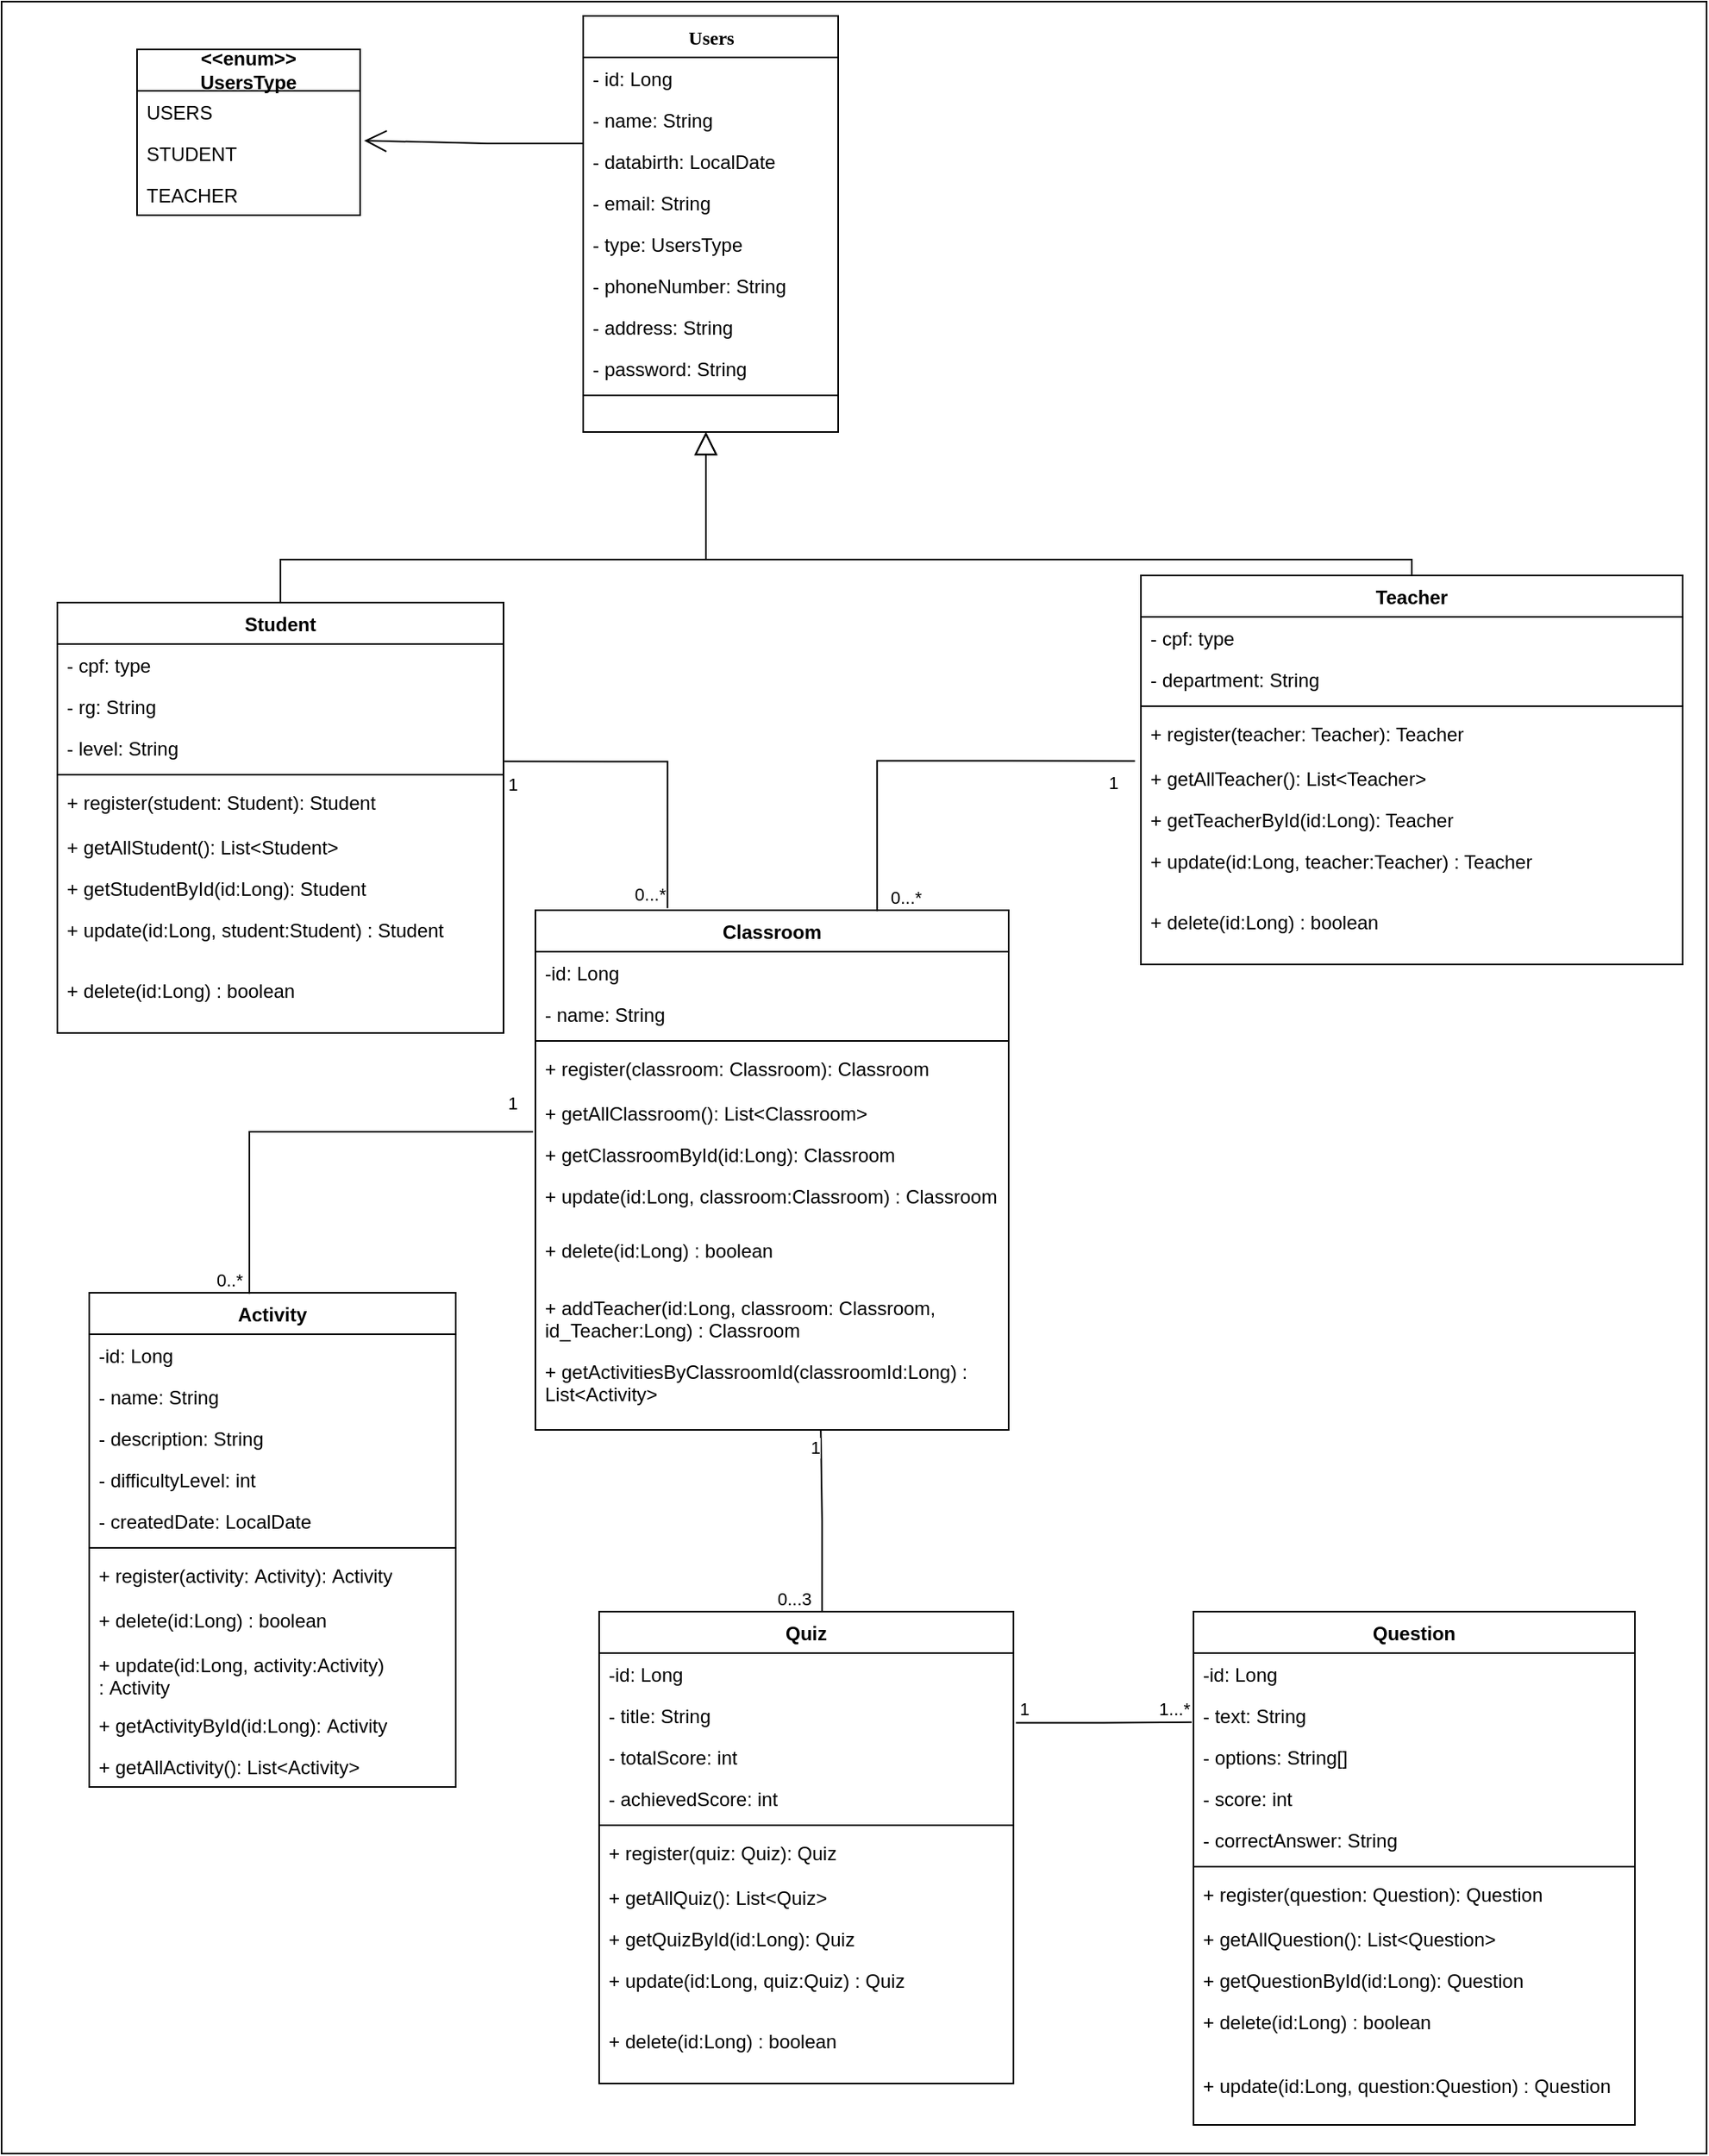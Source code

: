 <mxfile version="24.8.9">
  <diagram name="Page-1" id="6133507b-19e7-1e82-6fc7-422aa6c4b21f">
    <mxGraphModel dx="903" dy="451" grid="1" gridSize="10" guides="1" tooltips="1" connect="1" arrows="1" fold="1" page="1" pageScale="1" pageWidth="1100" pageHeight="850" background="none" math="0" shadow="0">
      <root>
        <mxCell id="0" />
        <mxCell id="1" parent="0" />
        <mxCell id="iZ3nbapMv2YWpdFZGIDC-131" value="" style="rounded=0;whiteSpace=wrap;html=1;" vertex="1" parent="1">
          <mxGeometry x="15" width="1070" height="1350" as="geometry" />
        </mxCell>
        <mxCell id="78961159f06e98e8-95" value="Users" style="swimlane;html=1;fontStyle=1;align=center;verticalAlign=top;childLayout=stackLayout;horizontal=1;startSize=26;horizontalStack=0;resizeParent=1;resizeLast=0;collapsible=1;marginBottom=0;swimlaneFillColor=#ffffff;rounded=0;shadow=0;comic=0;labelBackgroundColor=none;strokeWidth=1;fillColor=none;fontFamily=Verdana;fontSize=12" parent="1" vertex="1">
          <mxGeometry x="380" y="9" width="160" height="261" as="geometry" />
        </mxCell>
        <mxCell id="78961159f06e98e8-96" value="- id: Long" style="text;html=1;strokeColor=none;fillColor=none;align=left;verticalAlign=top;spacingLeft=4;spacingRight=4;whiteSpace=wrap;overflow=hidden;rotatable=0;points=[[0,0.5],[1,0.5]];portConstraint=eastwest;" parent="78961159f06e98e8-95" vertex="1">
          <mxGeometry y="26" width="160" height="26" as="geometry" />
        </mxCell>
        <mxCell id="78961159f06e98e8-102" value="- name: String" style="text;html=1;strokeColor=none;fillColor=none;align=left;verticalAlign=top;spacingLeft=4;spacingRight=4;whiteSpace=wrap;overflow=hidden;rotatable=0;points=[[0,0.5],[1,0.5]];portConstraint=eastwest;" parent="78961159f06e98e8-95" vertex="1">
          <mxGeometry y="52" width="160" height="26" as="geometry" />
        </mxCell>
        <mxCell id="iZ3nbapMv2YWpdFZGIDC-1" value="- databirth: LocalDate" style="text;html=1;strokeColor=none;fillColor=none;align=left;verticalAlign=top;spacingLeft=4;spacingRight=4;whiteSpace=wrap;overflow=hidden;rotatable=0;points=[[0,0.5],[1,0.5]];portConstraint=eastwest;" vertex="1" parent="78961159f06e98e8-95">
          <mxGeometry y="78" width="160" height="26" as="geometry" />
        </mxCell>
        <mxCell id="iZ3nbapMv2YWpdFZGIDC-3" value="- email: String" style="text;html=1;strokeColor=none;fillColor=none;align=left;verticalAlign=top;spacingLeft=4;spacingRight=4;whiteSpace=wrap;overflow=hidden;rotatable=0;points=[[0,0.5],[1,0.5]];portConstraint=eastwest;" vertex="1" parent="78961159f06e98e8-95">
          <mxGeometry y="104" width="160" height="26" as="geometry" />
        </mxCell>
        <mxCell id="iZ3nbapMv2YWpdFZGIDC-4" value="- type: UsersType" style="text;html=1;strokeColor=none;fillColor=none;align=left;verticalAlign=top;spacingLeft=4;spacingRight=4;whiteSpace=wrap;overflow=hidden;rotatable=0;points=[[0,0.5],[1,0.5]];portConstraint=eastwest;" vertex="1" parent="78961159f06e98e8-95">
          <mxGeometry y="130" width="160" height="26" as="geometry" />
        </mxCell>
        <mxCell id="iZ3nbapMv2YWpdFZGIDC-5" value="- phoneNumber: String" style="text;html=1;strokeColor=none;fillColor=none;align=left;verticalAlign=top;spacingLeft=4;spacingRight=4;whiteSpace=wrap;overflow=hidden;rotatable=0;points=[[0,0.5],[1,0.5]];portConstraint=eastwest;" vertex="1" parent="78961159f06e98e8-95">
          <mxGeometry y="156" width="160" height="26" as="geometry" />
        </mxCell>
        <mxCell id="iZ3nbapMv2YWpdFZGIDC-6" value="- address: String" style="text;html=1;strokeColor=none;fillColor=none;align=left;verticalAlign=top;spacingLeft=4;spacingRight=4;whiteSpace=wrap;overflow=hidden;rotatable=0;points=[[0,0.5],[1,0.5]];portConstraint=eastwest;" vertex="1" parent="78961159f06e98e8-95">
          <mxGeometry y="182" width="160" height="26" as="geometry" />
        </mxCell>
        <mxCell id="iZ3nbapMv2YWpdFZGIDC-2" value="- password: String" style="text;html=1;strokeColor=none;fillColor=none;align=left;verticalAlign=top;spacingLeft=4;spacingRight=4;whiteSpace=wrap;overflow=hidden;rotatable=0;points=[[0,0.5],[1,0.5]];portConstraint=eastwest;" vertex="1" parent="78961159f06e98e8-95">
          <mxGeometry y="208" width="160" height="26" as="geometry" />
        </mxCell>
        <mxCell id="78961159f06e98e8-103" value="" style="line;html=1;strokeWidth=1;fillColor=none;align=left;verticalAlign=middle;spacingTop=-1;spacingLeft=3;spacingRight=3;rotatable=0;labelPosition=right;points=[];portConstraint=eastwest;" parent="78961159f06e98e8-95" vertex="1">
          <mxGeometry y="234" width="160" height="8" as="geometry" />
        </mxCell>
        <mxCell id="iZ3nbapMv2YWpdFZGIDC-7" value="Teacher&lt;div&gt;&lt;br&gt;&lt;/div&gt;" style="swimlane;fontStyle=1;align=center;verticalAlign=top;childLayout=stackLayout;horizontal=1;startSize=26;horizontalStack=0;resizeParent=1;resizeParentMax=0;resizeLast=0;collapsible=1;marginBottom=0;whiteSpace=wrap;html=1;" vertex="1" parent="1">
          <mxGeometry x="730" y="360" width="340" height="244" as="geometry" />
        </mxCell>
        <mxCell id="iZ3nbapMv2YWpdFZGIDC-8" value="- cpf: type" style="text;strokeColor=none;fillColor=none;align=left;verticalAlign=top;spacingLeft=4;spacingRight=4;overflow=hidden;rotatable=0;points=[[0,0.5],[1,0.5]];portConstraint=eastwest;whiteSpace=wrap;html=1;" vertex="1" parent="iZ3nbapMv2YWpdFZGIDC-7">
          <mxGeometry y="26" width="340" height="26" as="geometry" />
        </mxCell>
        <mxCell id="iZ3nbapMv2YWpdFZGIDC-11" value="- department: String" style="text;strokeColor=none;fillColor=none;align=left;verticalAlign=top;spacingLeft=4;spacingRight=4;overflow=hidden;rotatable=0;points=[[0,0.5],[1,0.5]];portConstraint=eastwest;whiteSpace=wrap;html=1;" vertex="1" parent="iZ3nbapMv2YWpdFZGIDC-7">
          <mxGeometry y="52" width="340" height="26" as="geometry" />
        </mxCell>
        <mxCell id="iZ3nbapMv2YWpdFZGIDC-9" value="" style="line;strokeWidth=1;fillColor=none;align=left;verticalAlign=middle;spacingTop=-1;spacingLeft=3;spacingRight=3;rotatable=0;labelPosition=right;points=[];portConstraint=eastwest;strokeColor=inherit;" vertex="1" parent="iZ3nbapMv2YWpdFZGIDC-7">
          <mxGeometry y="78" width="340" height="8" as="geometry" />
        </mxCell>
        <mxCell id="iZ3nbapMv2YWpdFZGIDC-88" value="+ register(teacher: Teacher): Teacher" style="text;strokeColor=none;fillColor=none;align=left;verticalAlign=top;spacingLeft=4;spacingRight=4;overflow=hidden;rotatable=0;points=[[0,0.5],[1,0.5]];portConstraint=eastwest;whiteSpace=wrap;html=1;" vertex="1" parent="iZ3nbapMv2YWpdFZGIDC-7">
          <mxGeometry y="86" width="340" height="28" as="geometry" />
        </mxCell>
        <mxCell id="iZ3nbapMv2YWpdFZGIDC-89" value="+ getAllTeacher(): List&amp;lt;Teacher&amp;gt;" style="text;strokeColor=none;fillColor=none;align=left;verticalAlign=top;spacingLeft=4;spacingRight=4;overflow=hidden;rotatable=0;points=[[0,0.5],[1,0.5]];portConstraint=eastwest;whiteSpace=wrap;html=1;" vertex="1" parent="iZ3nbapMv2YWpdFZGIDC-7">
          <mxGeometry y="114" width="340" height="26" as="geometry" />
        </mxCell>
        <mxCell id="iZ3nbapMv2YWpdFZGIDC-90" value="+ getTeacherById(id:Long): Teacher" style="text;strokeColor=none;fillColor=none;align=left;verticalAlign=top;spacingLeft=4;spacingRight=4;overflow=hidden;rotatable=0;points=[[0,0.5],[1,0.5]];portConstraint=eastwest;whiteSpace=wrap;html=1;" vertex="1" parent="iZ3nbapMv2YWpdFZGIDC-7">
          <mxGeometry y="140" width="340" height="26" as="geometry" />
        </mxCell>
        <mxCell id="iZ3nbapMv2YWpdFZGIDC-91" value="+ update(id:Long, teacher:Teacher) : Teacher" style="text;strokeColor=none;fillColor=none;align=left;verticalAlign=top;spacingLeft=4;spacingRight=4;overflow=hidden;rotatable=0;points=[[0,0.5],[1,0.5]];portConstraint=eastwest;whiteSpace=wrap;html=1;" vertex="1" parent="iZ3nbapMv2YWpdFZGIDC-7">
          <mxGeometry y="166" width="340" height="38" as="geometry" />
        </mxCell>
        <mxCell id="iZ3nbapMv2YWpdFZGIDC-92" value="+ delete(id:Long) : boolean&amp;nbsp;" style="text;strokeColor=none;fillColor=none;align=left;verticalAlign=top;spacingLeft=4;spacingRight=4;overflow=hidden;rotatable=0;points=[[0,0.5],[1,0.5]];portConstraint=eastwest;whiteSpace=wrap;html=1;" vertex="1" parent="iZ3nbapMv2YWpdFZGIDC-7">
          <mxGeometry y="204" width="340" height="40" as="geometry" />
        </mxCell>
        <mxCell id="iZ3nbapMv2YWpdFZGIDC-12" value="Student&lt;div&gt;&lt;br&gt;&lt;/div&gt;" style="swimlane;fontStyle=1;align=center;verticalAlign=top;childLayout=stackLayout;horizontal=1;startSize=26;horizontalStack=0;resizeParent=1;resizeParentMax=0;resizeLast=0;collapsible=1;marginBottom=0;whiteSpace=wrap;html=1;" vertex="1" parent="1">
          <mxGeometry x="50" y="377" width="280" height="270" as="geometry" />
        </mxCell>
        <mxCell id="iZ3nbapMv2YWpdFZGIDC-13" value="- cpf: type" style="text;strokeColor=none;fillColor=none;align=left;verticalAlign=top;spacingLeft=4;spacingRight=4;overflow=hidden;rotatable=0;points=[[0,0.5],[1,0.5]];portConstraint=eastwest;whiteSpace=wrap;html=1;" vertex="1" parent="iZ3nbapMv2YWpdFZGIDC-12">
          <mxGeometry y="26" width="280" height="26" as="geometry" />
        </mxCell>
        <mxCell id="iZ3nbapMv2YWpdFZGIDC-14" value="- rg: String" style="text;strokeColor=none;fillColor=none;align=left;verticalAlign=top;spacingLeft=4;spacingRight=4;overflow=hidden;rotatable=0;points=[[0,0.5],[1,0.5]];portConstraint=eastwest;whiteSpace=wrap;html=1;" vertex="1" parent="iZ3nbapMv2YWpdFZGIDC-12">
          <mxGeometry y="52" width="280" height="26" as="geometry" />
        </mxCell>
        <mxCell id="iZ3nbapMv2YWpdFZGIDC-17" value="- level: String" style="text;strokeColor=none;fillColor=none;align=left;verticalAlign=top;spacingLeft=4;spacingRight=4;overflow=hidden;rotatable=0;points=[[0,0.5],[1,0.5]];portConstraint=eastwest;whiteSpace=wrap;html=1;" vertex="1" parent="iZ3nbapMv2YWpdFZGIDC-12">
          <mxGeometry y="78" width="280" height="26" as="geometry" />
        </mxCell>
        <mxCell id="iZ3nbapMv2YWpdFZGIDC-15" value="" style="line;strokeWidth=1;fillColor=none;align=left;verticalAlign=middle;spacingTop=-1;spacingLeft=3;spacingRight=3;rotatable=0;labelPosition=right;points=[];portConstraint=eastwest;strokeColor=inherit;" vertex="1" parent="iZ3nbapMv2YWpdFZGIDC-12">
          <mxGeometry y="104" width="280" height="8" as="geometry" />
        </mxCell>
        <mxCell id="iZ3nbapMv2YWpdFZGIDC-16" value="+ register(student: Student): Student" style="text;strokeColor=none;fillColor=none;align=left;verticalAlign=top;spacingLeft=4;spacingRight=4;overflow=hidden;rotatable=0;points=[[0,0.5],[1,0.5]];portConstraint=eastwest;whiteSpace=wrap;html=1;" vertex="1" parent="iZ3nbapMv2YWpdFZGIDC-12">
          <mxGeometry y="112" width="280" height="28" as="geometry" />
        </mxCell>
        <mxCell id="iZ3nbapMv2YWpdFZGIDC-84" value="+ getAllStudent(): List&amp;lt;Student&amp;gt;" style="text;strokeColor=none;fillColor=none;align=left;verticalAlign=top;spacingLeft=4;spacingRight=4;overflow=hidden;rotatable=0;points=[[0,0.5],[1,0.5]];portConstraint=eastwest;whiteSpace=wrap;html=1;" vertex="1" parent="iZ3nbapMv2YWpdFZGIDC-12">
          <mxGeometry y="140" width="280" height="26" as="geometry" />
        </mxCell>
        <mxCell id="iZ3nbapMv2YWpdFZGIDC-85" value="+ getStudentById(id:Long): Student" style="text;strokeColor=none;fillColor=none;align=left;verticalAlign=top;spacingLeft=4;spacingRight=4;overflow=hidden;rotatable=0;points=[[0,0.5],[1,0.5]];portConstraint=eastwest;whiteSpace=wrap;html=1;" vertex="1" parent="iZ3nbapMv2YWpdFZGIDC-12">
          <mxGeometry y="166" width="280" height="26" as="geometry" />
        </mxCell>
        <mxCell id="iZ3nbapMv2YWpdFZGIDC-86" value="+ update(id:Long, student:Student) : Student" style="text;strokeColor=none;fillColor=none;align=left;verticalAlign=top;spacingLeft=4;spacingRight=4;overflow=hidden;rotatable=0;points=[[0,0.5],[1,0.5]];portConstraint=eastwest;whiteSpace=wrap;html=1;" vertex="1" parent="iZ3nbapMv2YWpdFZGIDC-12">
          <mxGeometry y="192" width="280" height="38" as="geometry" />
        </mxCell>
        <mxCell id="iZ3nbapMv2YWpdFZGIDC-87" value="+ delete(id:Long) : boolean&amp;nbsp;" style="text;strokeColor=none;fillColor=none;align=left;verticalAlign=top;spacingLeft=4;spacingRight=4;overflow=hidden;rotatable=0;points=[[0,0.5],[1,0.5]];portConstraint=eastwest;whiteSpace=wrap;html=1;" vertex="1" parent="iZ3nbapMv2YWpdFZGIDC-12">
          <mxGeometry y="230" width="280" height="40" as="geometry" />
        </mxCell>
        <mxCell id="iZ3nbapMv2YWpdFZGIDC-21" value="" style="edgeStyle=none;html=1;endSize=12;endArrow=block;endFill=0;rounded=0;exitX=0.5;exitY=0;exitDx=0;exitDy=0;" edge="1" parent="1" source="iZ3nbapMv2YWpdFZGIDC-12">
          <mxGeometry width="160" relative="1" as="geometry">
            <mxPoint x="316" y="370" as="sourcePoint" />
            <mxPoint x="457" y="270" as="targetPoint" />
            <Array as="points">
              <mxPoint x="190" y="350" />
              <mxPoint x="457" y="350" />
            </Array>
          </mxGeometry>
        </mxCell>
        <mxCell id="iZ3nbapMv2YWpdFZGIDC-22" value="" style="edgeStyle=none;html=1;endSize=12;endArrow=block;endFill=0;rounded=0;exitX=0.5;exitY=0;exitDx=0;exitDy=0;" edge="1" parent="1" source="iZ3nbapMv2YWpdFZGIDC-7">
          <mxGeometry width="160" relative="1" as="geometry">
            <mxPoint x="630" y="370" as="sourcePoint" />
            <mxPoint x="457" y="270" as="targetPoint" />
            <Array as="points">
              <mxPoint x="900" y="350" />
              <mxPoint x="457" y="350" />
            </Array>
          </mxGeometry>
        </mxCell>
        <mxCell id="iZ3nbapMv2YWpdFZGIDC-27" value="" style="endArrow=open;endFill=1;endSize=12;html=1;rounded=0;entryX=1.018;entryY=0.201;entryDx=0;entryDy=0;entryPerimeter=0;" edge="1" parent="1" target="iZ3nbapMv2YWpdFZGIDC-34">
          <mxGeometry width="160" relative="1" as="geometry">
            <mxPoint x="380" y="89" as="sourcePoint" />
            <mxPoint x="250" y="30" as="targetPoint" />
            <Array as="points">
              <mxPoint x="320" y="89" />
            </Array>
          </mxGeometry>
        </mxCell>
        <mxCell id="iZ3nbapMv2YWpdFZGIDC-29" value="&lt;span style=&quot;font-weight: 700;&quot;&gt;&amp;lt;&amp;lt;enum&amp;gt;&amp;gt;&lt;/span&gt;&lt;div style=&quot;font-weight: 700;&quot;&gt;&lt;span style=&quot;background-color: initial;&quot;&gt;UsersType&lt;/span&gt;&lt;/div&gt;" style="swimlane;fontStyle=0;childLayout=stackLayout;horizontal=1;startSize=26;fillColor=none;horizontalStack=0;resizeParent=1;resizeParentMax=0;resizeLast=0;collapsible=1;marginBottom=0;whiteSpace=wrap;html=1;" vertex="1" parent="1">
          <mxGeometry x="100" y="30" width="140" height="104" as="geometry" />
        </mxCell>
        <mxCell id="iZ3nbapMv2YWpdFZGIDC-30" value="USERS" style="text;strokeColor=none;fillColor=none;align=left;verticalAlign=top;spacingLeft=4;spacingRight=4;overflow=hidden;rotatable=0;points=[[0,0.5],[1,0.5]];portConstraint=eastwest;whiteSpace=wrap;html=1;" vertex="1" parent="iZ3nbapMv2YWpdFZGIDC-29">
          <mxGeometry y="26" width="140" height="26" as="geometry" />
        </mxCell>
        <mxCell id="iZ3nbapMv2YWpdFZGIDC-34" value="STUDENT" style="text;strokeColor=none;fillColor=none;align=left;verticalAlign=top;spacingLeft=4;spacingRight=4;overflow=hidden;rotatable=0;points=[[0,0.5],[1,0.5]];portConstraint=eastwest;whiteSpace=wrap;html=1;" vertex="1" parent="iZ3nbapMv2YWpdFZGIDC-29">
          <mxGeometry y="52" width="140" height="26" as="geometry" />
        </mxCell>
        <mxCell id="iZ3nbapMv2YWpdFZGIDC-35" value="TEACHER" style="text;strokeColor=none;fillColor=none;align=left;verticalAlign=top;spacingLeft=4;spacingRight=4;overflow=hidden;rotatable=0;points=[[0,0.5],[1,0.5]];portConstraint=eastwest;whiteSpace=wrap;html=1;" vertex="1" parent="iZ3nbapMv2YWpdFZGIDC-29">
          <mxGeometry y="78" width="140" height="26" as="geometry" />
        </mxCell>
        <mxCell id="iZ3nbapMv2YWpdFZGIDC-36" value="Classroom" style="swimlane;fontStyle=1;align=center;verticalAlign=top;childLayout=stackLayout;horizontal=1;startSize=26;horizontalStack=0;resizeParent=1;resizeParentMax=0;resizeLast=0;collapsible=1;marginBottom=0;whiteSpace=wrap;html=1;" vertex="1" parent="1">
          <mxGeometry x="350" y="570" width="297" height="326" as="geometry" />
        </mxCell>
        <mxCell id="iZ3nbapMv2YWpdFZGIDC-37" value="-id: Long" style="text;strokeColor=none;fillColor=none;align=left;verticalAlign=top;spacingLeft=4;spacingRight=4;overflow=hidden;rotatable=0;points=[[0,0.5],[1,0.5]];portConstraint=eastwest;whiteSpace=wrap;html=1;" vertex="1" parent="iZ3nbapMv2YWpdFZGIDC-36">
          <mxGeometry y="26" width="297" height="26" as="geometry" />
        </mxCell>
        <mxCell id="iZ3nbapMv2YWpdFZGIDC-38" value="- name: String" style="text;strokeColor=none;fillColor=none;align=left;verticalAlign=top;spacingLeft=4;spacingRight=4;overflow=hidden;rotatable=0;points=[[0,0.5],[1,0.5]];portConstraint=eastwest;whiteSpace=wrap;html=1;" vertex="1" parent="iZ3nbapMv2YWpdFZGIDC-36">
          <mxGeometry y="52" width="297" height="26" as="geometry" />
        </mxCell>
        <mxCell id="iZ3nbapMv2YWpdFZGIDC-39" value="" style="line;strokeWidth=1;fillColor=none;align=left;verticalAlign=middle;spacingTop=-1;spacingLeft=3;spacingRight=3;rotatable=0;labelPosition=right;points=[];portConstraint=eastwest;strokeColor=inherit;" vertex="1" parent="iZ3nbapMv2YWpdFZGIDC-36">
          <mxGeometry y="78" width="297" height="8" as="geometry" />
        </mxCell>
        <mxCell id="iZ3nbapMv2YWpdFZGIDC-106" value="+ register(c&lt;span style=&quot;text-align: center;&quot;&gt;lassroom&lt;/span&gt;:&amp;nbsp;&lt;span style=&quot;text-align: center;&quot;&gt;Classroom&lt;/span&gt;):&amp;nbsp;&lt;span style=&quot;text-align: center;&quot;&gt;Classroom&lt;/span&gt;" style="text;strokeColor=none;fillColor=none;align=left;verticalAlign=top;spacingLeft=4;spacingRight=4;overflow=hidden;rotatable=0;points=[[0,0.5],[1,0.5]];portConstraint=eastwest;whiteSpace=wrap;html=1;" vertex="1" parent="iZ3nbapMv2YWpdFZGIDC-36">
          <mxGeometry y="86" width="297" height="28" as="geometry" />
        </mxCell>
        <mxCell id="iZ3nbapMv2YWpdFZGIDC-107" value="+ getAll&lt;span style=&quot;text-align: center;&quot;&gt;Classroom&lt;/span&gt;(): List&amp;lt;&lt;span style=&quot;text-align: center;&quot;&gt;Classroom&lt;/span&gt;&amp;gt;" style="text;strokeColor=none;fillColor=none;align=left;verticalAlign=top;spacingLeft=4;spacingRight=4;overflow=hidden;rotatable=0;points=[[0,0.5],[1,0.5]];portConstraint=eastwest;whiteSpace=wrap;html=1;" vertex="1" parent="iZ3nbapMv2YWpdFZGIDC-36">
          <mxGeometry y="114" width="297" height="26" as="geometry" />
        </mxCell>
        <mxCell id="iZ3nbapMv2YWpdFZGIDC-108" value="+ get&lt;span style=&quot;text-align: center;&quot;&gt;Classroom&lt;/span&gt;ById(id:Long):&amp;nbsp;&lt;span style=&quot;text-align: center;&quot;&gt;Classroom&lt;/span&gt;" style="text;strokeColor=none;fillColor=none;align=left;verticalAlign=top;spacingLeft=4;spacingRight=4;overflow=hidden;rotatable=0;points=[[0,0.5],[1,0.5]];portConstraint=eastwest;whiteSpace=wrap;html=1;" vertex="1" parent="iZ3nbapMv2YWpdFZGIDC-36">
          <mxGeometry y="140" width="297" height="26" as="geometry" />
        </mxCell>
        <mxCell id="iZ3nbapMv2YWpdFZGIDC-109" value="+ update(id:Long, c&lt;span style=&quot;text-align: center;&quot;&gt;lassroom&lt;/span&gt;:&lt;span style=&quot;text-align: center;&quot;&gt;Classroom&lt;/span&gt;) :&amp;nbsp;&lt;span style=&quot;text-align: center;&quot;&gt;Classroom&lt;/span&gt;" style="text;strokeColor=none;fillColor=none;align=left;verticalAlign=top;spacingLeft=4;spacingRight=4;overflow=hidden;rotatable=0;points=[[0,0.5],[1,0.5]];portConstraint=eastwest;whiteSpace=wrap;html=1;" vertex="1" parent="iZ3nbapMv2YWpdFZGIDC-36">
          <mxGeometry y="166" width="297" height="34" as="geometry" />
        </mxCell>
        <mxCell id="iZ3nbapMv2YWpdFZGIDC-110" value="+ delete(id:Long) : boolean&amp;nbsp;" style="text;strokeColor=none;fillColor=none;align=left;verticalAlign=top;spacingLeft=4;spacingRight=4;overflow=hidden;rotatable=0;points=[[0,0.5],[1,0.5]];portConstraint=eastwest;whiteSpace=wrap;html=1;" vertex="1" parent="iZ3nbapMv2YWpdFZGIDC-36">
          <mxGeometry y="200" width="297" height="36" as="geometry" />
        </mxCell>
        <mxCell id="iZ3nbapMv2YWpdFZGIDC-111" value="+ addTeacher(id:Long, classroom: Classroom, id_Teacher:Long) : Classroom" style="text;strokeColor=none;fillColor=none;align=left;verticalAlign=top;spacingLeft=4;spacingRight=4;overflow=hidden;rotatable=0;points=[[0,0.5],[1,0.5]];portConstraint=eastwest;whiteSpace=wrap;html=1;" vertex="1" parent="iZ3nbapMv2YWpdFZGIDC-36">
          <mxGeometry y="236" width="297" height="40" as="geometry" />
        </mxCell>
        <mxCell id="iZ3nbapMv2YWpdFZGIDC-112" value="+ getActivitiesByClassroomId(classroomId:Long) : List&amp;lt;Activity&amp;gt;" style="text;strokeColor=none;fillColor=none;align=left;verticalAlign=top;spacingLeft=4;spacingRight=4;overflow=hidden;rotatable=0;points=[[0,0.5],[1,0.5]];portConstraint=eastwest;whiteSpace=wrap;html=1;" vertex="1" parent="iZ3nbapMv2YWpdFZGIDC-36">
          <mxGeometry y="276" width="297" height="50" as="geometry" />
        </mxCell>
        <mxCell id="iZ3nbapMv2YWpdFZGIDC-42" value="Activity" style="swimlane;fontStyle=1;align=center;verticalAlign=top;childLayout=stackLayout;horizontal=1;startSize=26;horizontalStack=0;resizeParent=1;resizeParentMax=0;resizeLast=0;collapsible=1;marginBottom=0;whiteSpace=wrap;html=1;" vertex="1" parent="1">
          <mxGeometry x="70" y="810" width="230" height="310" as="geometry" />
        </mxCell>
        <mxCell id="iZ3nbapMv2YWpdFZGIDC-43" value="-id: Long" style="text;strokeColor=none;fillColor=none;align=left;verticalAlign=top;spacingLeft=4;spacingRight=4;overflow=hidden;rotatable=0;points=[[0,0.5],[1,0.5]];portConstraint=eastwest;whiteSpace=wrap;html=1;" vertex="1" parent="iZ3nbapMv2YWpdFZGIDC-42">
          <mxGeometry y="26" width="230" height="26" as="geometry" />
        </mxCell>
        <mxCell id="iZ3nbapMv2YWpdFZGIDC-44" value="- name: String" style="text;strokeColor=none;fillColor=none;align=left;verticalAlign=top;spacingLeft=4;spacingRight=4;overflow=hidden;rotatable=0;points=[[0,0.5],[1,0.5]];portConstraint=eastwest;whiteSpace=wrap;html=1;" vertex="1" parent="iZ3nbapMv2YWpdFZGIDC-42">
          <mxGeometry y="52" width="230" height="26" as="geometry" />
        </mxCell>
        <mxCell id="iZ3nbapMv2YWpdFZGIDC-48" value="- description: String" style="text;strokeColor=none;fillColor=none;align=left;verticalAlign=top;spacingLeft=4;spacingRight=4;overflow=hidden;rotatable=0;points=[[0,0.5],[1,0.5]];portConstraint=eastwest;whiteSpace=wrap;html=1;" vertex="1" parent="iZ3nbapMv2YWpdFZGIDC-42">
          <mxGeometry y="78" width="230" height="26" as="geometry" />
        </mxCell>
        <mxCell id="iZ3nbapMv2YWpdFZGIDC-49" value="- difficultyLevel: int" style="text;strokeColor=none;fillColor=none;align=left;verticalAlign=top;spacingLeft=4;spacingRight=4;overflow=hidden;rotatable=0;points=[[0,0.5],[1,0.5]];portConstraint=eastwest;whiteSpace=wrap;html=1;" vertex="1" parent="iZ3nbapMv2YWpdFZGIDC-42">
          <mxGeometry y="104" width="230" height="26" as="geometry" />
        </mxCell>
        <mxCell id="iZ3nbapMv2YWpdFZGIDC-47" value="- createdDate: LocalDate" style="text;strokeColor=none;fillColor=none;align=left;verticalAlign=top;spacingLeft=4;spacingRight=4;overflow=hidden;rotatable=0;points=[[0,0.5],[1,0.5]];portConstraint=eastwest;whiteSpace=wrap;html=1;" vertex="1" parent="iZ3nbapMv2YWpdFZGIDC-42">
          <mxGeometry y="130" width="230" height="26" as="geometry" />
        </mxCell>
        <mxCell id="iZ3nbapMv2YWpdFZGIDC-45" value="" style="line;strokeWidth=1;fillColor=none;align=left;verticalAlign=middle;spacingTop=-1;spacingLeft=3;spacingRight=3;rotatable=0;labelPosition=right;points=[];portConstraint=eastwest;strokeColor=inherit;" vertex="1" parent="iZ3nbapMv2YWpdFZGIDC-42">
          <mxGeometry y="156" width="230" height="8" as="geometry" />
        </mxCell>
        <mxCell id="iZ3nbapMv2YWpdFZGIDC-126" value="+ register(a&lt;span style=&quot;text-align: center;&quot;&gt;ctivity&lt;/span&gt;:&amp;nbsp;&lt;span style=&quot;text-align: center;&quot;&gt;Activity&lt;/span&gt;):&amp;nbsp;&lt;span style=&quot;text-align: center;&quot;&gt;Activity&lt;/span&gt;" style="text;strokeColor=none;fillColor=none;align=left;verticalAlign=top;spacingLeft=4;spacingRight=4;overflow=hidden;rotatable=0;points=[[0,0.5],[1,0.5]];portConstraint=eastwest;whiteSpace=wrap;html=1;" vertex="1" parent="iZ3nbapMv2YWpdFZGIDC-42">
          <mxGeometry y="164" width="230" height="28" as="geometry" />
        </mxCell>
        <mxCell id="iZ3nbapMv2YWpdFZGIDC-130" value="+ delete(id:Long) : boolean&amp;nbsp;" style="text;strokeColor=none;fillColor=none;align=left;verticalAlign=top;spacingLeft=4;spacingRight=4;overflow=hidden;rotatable=0;points=[[0,0.5],[1,0.5]];portConstraint=eastwest;whiteSpace=wrap;html=1;" vertex="1" parent="iZ3nbapMv2YWpdFZGIDC-42">
          <mxGeometry y="192" width="230" height="28" as="geometry" />
        </mxCell>
        <mxCell id="iZ3nbapMv2YWpdFZGIDC-129" value="+ update(id:Long, a&lt;span style=&quot;text-align: center;&quot;&gt;ctivity&lt;/span&gt;:&lt;span style=&quot;text-align: center;&quot;&gt;Activity&lt;/span&gt;) :&amp;nbsp;&lt;span style=&quot;text-align: center;&quot;&gt;Activity&lt;/span&gt;" style="text;strokeColor=none;fillColor=none;align=left;verticalAlign=top;spacingLeft=4;spacingRight=4;overflow=hidden;rotatable=0;points=[[0,0.5],[1,0.5]];portConstraint=eastwest;whiteSpace=wrap;html=1;" vertex="1" parent="iZ3nbapMv2YWpdFZGIDC-42">
          <mxGeometry y="220" width="230" height="38" as="geometry" />
        </mxCell>
        <mxCell id="iZ3nbapMv2YWpdFZGIDC-128" value="+ get&lt;span style=&quot;text-align: center;&quot;&gt;Activity&lt;/span&gt;ById(id:Long):&amp;nbsp;&lt;span style=&quot;text-align: center;&quot;&gt;Activity&lt;/span&gt;" style="text;strokeColor=none;fillColor=none;align=left;verticalAlign=top;spacingLeft=4;spacingRight=4;overflow=hidden;rotatable=0;points=[[0,0.5],[1,0.5]];portConstraint=eastwest;whiteSpace=wrap;html=1;" vertex="1" parent="iZ3nbapMv2YWpdFZGIDC-42">
          <mxGeometry y="258" width="230" height="26" as="geometry" />
        </mxCell>
        <mxCell id="iZ3nbapMv2YWpdFZGIDC-127" value="+ getAll&lt;span style=&quot;text-align: center;&quot;&gt;Activity&lt;/span&gt;(): List&amp;lt;&lt;span style=&quot;text-align: center;&quot;&gt;Activity&lt;/span&gt;&amp;gt;" style="text;strokeColor=none;fillColor=none;align=left;verticalAlign=top;spacingLeft=4;spacingRight=4;overflow=hidden;rotatable=0;points=[[0,0.5],[1,0.5]];portConstraint=eastwest;whiteSpace=wrap;html=1;" vertex="1" parent="iZ3nbapMv2YWpdFZGIDC-42">
          <mxGeometry y="284" width="230" height="26" as="geometry" />
        </mxCell>
        <mxCell id="iZ3nbapMv2YWpdFZGIDC-50" value="Quiz" style="swimlane;fontStyle=1;align=center;verticalAlign=top;childLayout=stackLayout;horizontal=1;startSize=26;horizontalStack=0;resizeParent=1;resizeParentMax=0;resizeLast=0;collapsible=1;marginBottom=0;whiteSpace=wrap;html=1;" vertex="1" parent="1">
          <mxGeometry x="390" y="1010" width="260" height="296" as="geometry" />
        </mxCell>
        <mxCell id="iZ3nbapMv2YWpdFZGIDC-51" value="-id: Long" style="text;strokeColor=none;fillColor=none;align=left;verticalAlign=top;spacingLeft=4;spacingRight=4;overflow=hidden;rotatable=0;points=[[0,0.5],[1,0.5]];portConstraint=eastwest;whiteSpace=wrap;html=1;" vertex="1" parent="iZ3nbapMv2YWpdFZGIDC-50">
          <mxGeometry y="26" width="260" height="26" as="geometry" />
        </mxCell>
        <mxCell id="iZ3nbapMv2YWpdFZGIDC-52" value="- title: String" style="text;strokeColor=none;fillColor=none;align=left;verticalAlign=top;spacingLeft=4;spacingRight=4;overflow=hidden;rotatable=0;points=[[0,0.5],[1,0.5]];portConstraint=eastwest;whiteSpace=wrap;html=1;" vertex="1" parent="iZ3nbapMv2YWpdFZGIDC-50">
          <mxGeometry y="52" width="260" height="26" as="geometry" />
        </mxCell>
        <mxCell id="iZ3nbapMv2YWpdFZGIDC-72" value="- totalScore: int" style="text;strokeColor=none;fillColor=none;align=left;verticalAlign=top;spacingLeft=4;spacingRight=4;overflow=hidden;rotatable=0;points=[[0,0.5],[1,0.5]];portConstraint=eastwest;whiteSpace=wrap;html=1;" vertex="1" parent="iZ3nbapMv2YWpdFZGIDC-50">
          <mxGeometry y="78" width="260" height="26" as="geometry" />
        </mxCell>
        <mxCell id="iZ3nbapMv2YWpdFZGIDC-73" value="- achievedScore: int" style="text;strokeColor=none;fillColor=none;align=left;verticalAlign=top;spacingLeft=4;spacingRight=4;overflow=hidden;rotatable=0;points=[[0,0.5],[1,0.5]];portConstraint=eastwest;whiteSpace=wrap;html=1;" vertex="1" parent="iZ3nbapMv2YWpdFZGIDC-50">
          <mxGeometry y="104" width="260" height="26" as="geometry" />
        </mxCell>
        <mxCell id="iZ3nbapMv2YWpdFZGIDC-53" value="" style="line;strokeWidth=1;fillColor=none;align=left;verticalAlign=middle;spacingTop=-1;spacingLeft=3;spacingRight=3;rotatable=0;labelPosition=right;points=[];portConstraint=eastwest;strokeColor=inherit;" vertex="1" parent="iZ3nbapMv2YWpdFZGIDC-50">
          <mxGeometry y="130" width="260" height="8" as="geometry" />
        </mxCell>
        <mxCell id="iZ3nbapMv2YWpdFZGIDC-113" value="+ register(q&lt;span style=&quot;text-align: center;&quot;&gt;uiz&lt;/span&gt;:&amp;nbsp;&lt;span style=&quot;text-align: center;&quot;&gt;Quiz&lt;/span&gt;):&amp;nbsp;&lt;span style=&quot;text-align: center;&quot;&gt;Quiz&lt;/span&gt;" style="text;strokeColor=none;fillColor=none;align=left;verticalAlign=top;spacingLeft=4;spacingRight=4;overflow=hidden;rotatable=0;points=[[0,0.5],[1,0.5]];portConstraint=eastwest;whiteSpace=wrap;html=1;" vertex="1" parent="iZ3nbapMv2YWpdFZGIDC-50">
          <mxGeometry y="138" width="260" height="28" as="geometry" />
        </mxCell>
        <mxCell id="iZ3nbapMv2YWpdFZGIDC-114" value="+ getAll&lt;span style=&quot;text-align: center;&quot;&gt;Quiz&lt;/span&gt;(): List&amp;lt;&lt;span style=&quot;text-align: center;&quot;&gt;Quiz&lt;/span&gt;&amp;gt;" style="text;strokeColor=none;fillColor=none;align=left;verticalAlign=top;spacingLeft=4;spacingRight=4;overflow=hidden;rotatable=0;points=[[0,0.5],[1,0.5]];portConstraint=eastwest;whiteSpace=wrap;html=1;" vertex="1" parent="iZ3nbapMv2YWpdFZGIDC-50">
          <mxGeometry y="166" width="260" height="26" as="geometry" />
        </mxCell>
        <mxCell id="iZ3nbapMv2YWpdFZGIDC-115" value="+ get&lt;span style=&quot;text-align: center;&quot;&gt;Quiz&lt;/span&gt;ById(id:Long):&amp;nbsp;&lt;span style=&quot;text-align: center;&quot;&gt;Quiz&lt;/span&gt;" style="text;strokeColor=none;fillColor=none;align=left;verticalAlign=top;spacingLeft=4;spacingRight=4;overflow=hidden;rotatable=0;points=[[0,0.5],[1,0.5]];portConstraint=eastwest;whiteSpace=wrap;html=1;" vertex="1" parent="iZ3nbapMv2YWpdFZGIDC-50">
          <mxGeometry y="192" width="260" height="26" as="geometry" />
        </mxCell>
        <mxCell id="iZ3nbapMv2YWpdFZGIDC-116" value="+ update(id:Long, q&lt;span style=&quot;text-align: center;&quot;&gt;uiz&lt;/span&gt;:&lt;span style=&quot;text-align: center;&quot;&gt;Quiz&lt;/span&gt;) :&amp;nbsp;&lt;span style=&quot;text-align: center;&quot;&gt;Quiz&lt;/span&gt;" style="text;strokeColor=none;fillColor=none;align=left;verticalAlign=top;spacingLeft=4;spacingRight=4;overflow=hidden;rotatable=0;points=[[0,0.5],[1,0.5]];portConstraint=eastwest;whiteSpace=wrap;html=1;" vertex="1" parent="iZ3nbapMv2YWpdFZGIDC-50">
          <mxGeometry y="218" width="260" height="38" as="geometry" />
        </mxCell>
        <mxCell id="iZ3nbapMv2YWpdFZGIDC-117" value="+ delete(id:Long) : boolean&amp;nbsp;" style="text;strokeColor=none;fillColor=none;align=left;verticalAlign=top;spacingLeft=4;spacingRight=4;overflow=hidden;rotatable=0;points=[[0,0.5],[1,0.5]];portConstraint=eastwest;whiteSpace=wrap;html=1;" vertex="1" parent="iZ3nbapMv2YWpdFZGIDC-50">
          <mxGeometry y="256" width="260" height="40" as="geometry" />
        </mxCell>
        <mxCell id="iZ3nbapMv2YWpdFZGIDC-55" value="Question" style="swimlane;fontStyle=1;align=center;verticalAlign=top;childLayout=stackLayout;horizontal=1;startSize=26;horizontalStack=0;resizeParent=1;resizeParentMax=0;resizeLast=0;collapsible=1;marginBottom=0;whiteSpace=wrap;html=1;" vertex="1" parent="1">
          <mxGeometry x="763" y="1010" width="277" height="322" as="geometry" />
        </mxCell>
        <mxCell id="iZ3nbapMv2YWpdFZGIDC-56" value="-id: Long" style="text;strokeColor=none;fillColor=none;align=left;verticalAlign=top;spacingLeft=4;spacingRight=4;overflow=hidden;rotatable=0;points=[[0,0.5],[1,0.5]];portConstraint=eastwest;whiteSpace=wrap;html=1;" vertex="1" parent="iZ3nbapMv2YWpdFZGIDC-55">
          <mxGeometry y="26" width="277" height="26" as="geometry" />
        </mxCell>
        <mxCell id="iZ3nbapMv2YWpdFZGIDC-57" value="- text: String" style="text;strokeColor=none;fillColor=none;align=left;verticalAlign=top;spacingLeft=4;spacingRight=4;overflow=hidden;rotatable=0;points=[[0,0.5],[1,0.5]];portConstraint=eastwest;whiteSpace=wrap;html=1;" vertex="1" parent="iZ3nbapMv2YWpdFZGIDC-55">
          <mxGeometry y="52" width="277" height="26" as="geometry" />
        </mxCell>
        <mxCell id="iZ3nbapMv2YWpdFZGIDC-61" value="- options: String[]" style="text;strokeColor=none;fillColor=none;align=left;verticalAlign=top;spacingLeft=4;spacingRight=4;overflow=hidden;rotatable=0;points=[[0,0.5],[1,0.5]];portConstraint=eastwest;whiteSpace=wrap;html=1;" vertex="1" parent="iZ3nbapMv2YWpdFZGIDC-55">
          <mxGeometry y="78" width="277" height="26" as="geometry" />
        </mxCell>
        <mxCell id="iZ3nbapMv2YWpdFZGIDC-74" value="- score: int" style="text;strokeColor=none;fillColor=none;align=left;verticalAlign=top;spacingLeft=4;spacingRight=4;overflow=hidden;rotatable=0;points=[[0,0.5],[1,0.5]];portConstraint=eastwest;whiteSpace=wrap;html=1;" vertex="1" parent="iZ3nbapMv2YWpdFZGIDC-55">
          <mxGeometry y="104" width="277" height="26" as="geometry" />
        </mxCell>
        <mxCell id="iZ3nbapMv2YWpdFZGIDC-60" value="- correctAnswer: String" style="text;strokeColor=none;fillColor=none;align=left;verticalAlign=top;spacingLeft=4;spacingRight=4;overflow=hidden;rotatable=0;points=[[0,0.5],[1,0.5]];portConstraint=eastwest;whiteSpace=wrap;html=1;" vertex="1" parent="iZ3nbapMv2YWpdFZGIDC-55">
          <mxGeometry y="130" width="277" height="26" as="geometry" />
        </mxCell>
        <mxCell id="iZ3nbapMv2YWpdFZGIDC-58" value="" style="line;strokeWidth=1;fillColor=none;align=left;verticalAlign=middle;spacingTop=-1;spacingLeft=3;spacingRight=3;rotatable=0;labelPosition=right;points=[];portConstraint=eastwest;strokeColor=inherit;" vertex="1" parent="iZ3nbapMv2YWpdFZGIDC-55">
          <mxGeometry y="156" width="277" height="8" as="geometry" />
        </mxCell>
        <mxCell id="iZ3nbapMv2YWpdFZGIDC-121" value="+ register(q&lt;span style=&quot;text-align: center;&quot;&gt;uestion&lt;/span&gt;:&amp;nbsp;&lt;span style=&quot;text-align: center;&quot;&gt;Question&lt;/span&gt;):&amp;nbsp;&lt;span style=&quot;text-align: center;&quot;&gt;Question&lt;/span&gt;" style="text;strokeColor=none;fillColor=none;align=left;verticalAlign=top;spacingLeft=4;spacingRight=4;overflow=hidden;rotatable=0;points=[[0,0.5],[1,0.5]];portConstraint=eastwest;whiteSpace=wrap;html=1;" vertex="1" parent="iZ3nbapMv2YWpdFZGIDC-55">
          <mxGeometry y="164" width="277" height="28" as="geometry" />
        </mxCell>
        <mxCell id="iZ3nbapMv2YWpdFZGIDC-122" value="+ getAll&lt;span style=&quot;text-align: center;&quot;&gt;Question&lt;/span&gt;(): List&amp;lt;&lt;span style=&quot;text-align: center;&quot;&gt;Question&lt;/span&gt;&amp;gt;" style="text;strokeColor=none;fillColor=none;align=left;verticalAlign=top;spacingLeft=4;spacingRight=4;overflow=hidden;rotatable=0;points=[[0,0.5],[1,0.5]];portConstraint=eastwest;whiteSpace=wrap;html=1;" vertex="1" parent="iZ3nbapMv2YWpdFZGIDC-55">
          <mxGeometry y="192" width="277" height="26" as="geometry" />
        </mxCell>
        <mxCell id="iZ3nbapMv2YWpdFZGIDC-123" value="+ get&lt;span style=&quot;text-align: center;&quot;&gt;Question&lt;/span&gt;ById(id:Long):&amp;nbsp;&lt;span style=&quot;text-align: center;&quot;&gt;Question&lt;/span&gt;" style="text;strokeColor=none;fillColor=none;align=left;verticalAlign=top;spacingLeft=4;spacingRight=4;overflow=hidden;rotatable=0;points=[[0,0.5],[1,0.5]];portConstraint=eastwest;whiteSpace=wrap;html=1;" vertex="1" parent="iZ3nbapMv2YWpdFZGIDC-55">
          <mxGeometry y="218" width="277" height="26" as="geometry" />
        </mxCell>
        <mxCell id="iZ3nbapMv2YWpdFZGIDC-125" value="+ delete(id:Long) : boolean&amp;nbsp;" style="text;strokeColor=none;fillColor=none;align=left;verticalAlign=top;spacingLeft=4;spacingRight=4;overflow=hidden;rotatable=0;points=[[0,0.5],[1,0.5]];portConstraint=eastwest;whiteSpace=wrap;html=1;" vertex="1" parent="iZ3nbapMv2YWpdFZGIDC-55">
          <mxGeometry y="244" width="277" height="40" as="geometry" />
        </mxCell>
        <mxCell id="iZ3nbapMv2YWpdFZGIDC-124" value="+ update(id:Long, q&lt;span style=&quot;text-align: center;&quot;&gt;uestion&lt;/span&gt;:&lt;span style=&quot;text-align: center;&quot;&gt;Question&lt;/span&gt;) :&amp;nbsp;&lt;span style=&quot;text-align: center;&quot;&gt;Question&lt;/span&gt;" style="text;strokeColor=none;fillColor=none;align=left;verticalAlign=top;spacingLeft=4;spacingRight=4;overflow=hidden;rotatable=0;points=[[0,0.5],[1,0.5]];portConstraint=eastwest;whiteSpace=wrap;html=1;" vertex="1" parent="iZ3nbapMv2YWpdFZGIDC-55">
          <mxGeometry y="284" width="277" height="38" as="geometry" />
        </mxCell>
        <mxCell id="iZ3nbapMv2YWpdFZGIDC-66" value="" style="endArrow=none;html=1;edgeStyle=orthogonalEdgeStyle;rounded=0;exitX=0.437;exitY=0.002;exitDx=0;exitDy=0;exitPerimeter=0;entryX=-0.005;entryY=-0.04;entryDx=0;entryDy=0;entryPerimeter=0;" edge="1" parent="1" source="iZ3nbapMv2YWpdFZGIDC-42" target="iZ3nbapMv2YWpdFZGIDC-108">
          <mxGeometry relative="1" as="geometry">
            <mxPoint x="253" y="888" as="sourcePoint" />
            <mxPoint x="413" y="888" as="targetPoint" />
            <Array as="points">
              <mxPoint x="170" y="709" />
            </Array>
          </mxGeometry>
        </mxCell>
        <mxCell id="iZ3nbapMv2YWpdFZGIDC-67" value="0..*" style="edgeLabel;resizable=0;html=1;align=left;verticalAlign=bottom;" connectable="0" vertex="1" parent="iZ3nbapMv2YWpdFZGIDC-66">
          <mxGeometry x="-1" relative="1" as="geometry">
            <mxPoint x="-23" as="offset" />
          </mxGeometry>
        </mxCell>
        <mxCell id="iZ3nbapMv2YWpdFZGIDC-68" value="1" style="edgeLabel;resizable=0;html=1;align=right;verticalAlign=bottom;" connectable="0" vertex="1" parent="iZ3nbapMv2YWpdFZGIDC-66">
          <mxGeometry x="1" relative="1" as="geometry">
            <mxPoint x="-9" y="-9" as="offset" />
          </mxGeometry>
        </mxCell>
        <mxCell id="iZ3nbapMv2YWpdFZGIDC-75" value="" style="endArrow=none;html=1;edgeStyle=orthogonalEdgeStyle;rounded=0;entryX=-0.004;entryY=0.668;entryDx=0;entryDy=0;entryPerimeter=0;exitX=1.006;exitY=0.685;exitDx=0;exitDy=0;exitPerimeter=0;" edge="1" parent="1" source="iZ3nbapMv2YWpdFZGIDC-52" target="iZ3nbapMv2YWpdFZGIDC-57">
          <mxGeometry relative="1" as="geometry">
            <mxPoint x="623" y="1090" as="sourcePoint" />
            <mxPoint x="783" y="1090" as="targetPoint" />
          </mxGeometry>
        </mxCell>
        <mxCell id="iZ3nbapMv2YWpdFZGIDC-76" value="1" style="edgeLabel;resizable=0;html=1;align=left;verticalAlign=bottom;" connectable="0" vertex="1" parent="iZ3nbapMv2YWpdFZGIDC-75">
          <mxGeometry x="-1" relative="1" as="geometry" />
        </mxCell>
        <mxCell id="iZ3nbapMv2YWpdFZGIDC-77" value="1...*" style="edgeLabel;resizable=0;html=1;align=right;verticalAlign=bottom;" connectable="0" vertex="1" parent="iZ3nbapMv2YWpdFZGIDC-75">
          <mxGeometry x="1" relative="1" as="geometry" />
        </mxCell>
        <mxCell id="iZ3nbapMv2YWpdFZGIDC-78" value="" style="endArrow=none;html=1;edgeStyle=orthogonalEdgeStyle;rounded=0;exitX=0.722;exitY=0.002;exitDx=0;exitDy=0;entryX=-0.011;entryY=0.089;entryDx=0;entryDy=0;entryPerimeter=0;exitPerimeter=0;" edge="1" parent="1" source="iZ3nbapMv2YWpdFZGIDC-36" target="iZ3nbapMv2YWpdFZGIDC-89">
          <mxGeometry relative="1" as="geometry">
            <mxPoint x="450" y="560" as="sourcePoint" />
            <mxPoint x="724.08" y="647.572" as="targetPoint" />
            <Array as="points">
              <mxPoint x="564" y="476" />
            </Array>
          </mxGeometry>
        </mxCell>
        <mxCell id="iZ3nbapMv2YWpdFZGIDC-79" value="0...*" style="edgeLabel;resizable=0;html=1;align=left;verticalAlign=bottom;" connectable="0" vertex="1" parent="iZ3nbapMv2YWpdFZGIDC-78">
          <mxGeometry x="-1" relative="1" as="geometry">
            <mxPoint x="7" as="offset" />
          </mxGeometry>
        </mxCell>
        <mxCell id="iZ3nbapMv2YWpdFZGIDC-80" value="1" style="edgeLabel;resizable=0;html=1;align=right;verticalAlign=bottom;" connectable="0" vertex="1" parent="iZ3nbapMv2YWpdFZGIDC-78">
          <mxGeometry x="1" relative="1" as="geometry">
            <mxPoint x="-10" y="22" as="offset" />
          </mxGeometry>
        </mxCell>
        <mxCell id="iZ3nbapMv2YWpdFZGIDC-93" value="" style="endArrow=none;html=1;edgeStyle=orthogonalEdgeStyle;rounded=0;entryX=0.279;entryY=-0.004;entryDx=0;entryDy=0;entryPerimeter=0;exitX=1.002;exitY=0.834;exitDx=0;exitDy=0;exitPerimeter=0;" edge="1" parent="1" source="iZ3nbapMv2YWpdFZGIDC-17" target="iZ3nbapMv2YWpdFZGIDC-36">
          <mxGeometry relative="1" as="geometry">
            <mxPoint x="310" y="700" as="sourcePoint" />
            <mxPoint x="470" y="700" as="targetPoint" />
          </mxGeometry>
        </mxCell>
        <mxCell id="iZ3nbapMv2YWpdFZGIDC-94" value="1" style="edgeLabel;resizable=0;html=1;align=left;verticalAlign=bottom;" connectable="0" vertex="1" parent="iZ3nbapMv2YWpdFZGIDC-93">
          <mxGeometry x="-1" relative="1" as="geometry">
            <mxPoint y="23" as="offset" />
          </mxGeometry>
        </mxCell>
        <mxCell id="iZ3nbapMv2YWpdFZGIDC-95" value="0...*" style="edgeLabel;resizable=0;html=1;align=right;verticalAlign=bottom;" connectable="0" vertex="1" parent="iZ3nbapMv2YWpdFZGIDC-93">
          <mxGeometry x="1" relative="1" as="geometry" />
        </mxCell>
        <mxCell id="iZ3nbapMv2YWpdFZGIDC-118" value="" style="endArrow=none;html=1;edgeStyle=orthogonalEdgeStyle;rounded=0;entryX=0.603;entryY=0.991;entryDx=0;entryDy=0;entryPerimeter=0;exitX=0.538;exitY=0;exitDx=0;exitDy=0;exitPerimeter=0;" edge="1" parent="1" source="iZ3nbapMv2YWpdFZGIDC-50" target="iZ3nbapMv2YWpdFZGIDC-112">
          <mxGeometry relative="1" as="geometry">
            <mxPoint x="430" y="960" as="sourcePoint" />
            <mxPoint x="590" y="960" as="targetPoint" />
          </mxGeometry>
        </mxCell>
        <mxCell id="iZ3nbapMv2YWpdFZGIDC-119" value="0...3" style="edgeLabel;resizable=0;html=1;align=left;verticalAlign=bottom;" connectable="0" vertex="1" parent="iZ3nbapMv2YWpdFZGIDC-118">
          <mxGeometry x="-1" relative="1" as="geometry">
            <mxPoint x="-30" as="offset" />
          </mxGeometry>
        </mxCell>
        <mxCell id="iZ3nbapMv2YWpdFZGIDC-120" value="1" style="edgeLabel;resizable=0;html=1;align=right;verticalAlign=bottom;" connectable="0" vertex="1" parent="iZ3nbapMv2YWpdFZGIDC-118">
          <mxGeometry x="1" relative="1" as="geometry">
            <mxPoint y="20" as="offset" />
          </mxGeometry>
        </mxCell>
      </root>
    </mxGraphModel>
  </diagram>
</mxfile>

